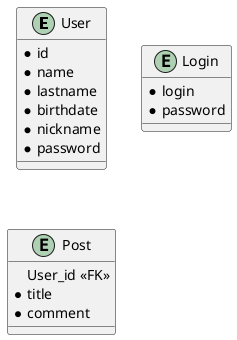 @startuml diagrama de classe

entity User {
    *id
    *name
    *lastname
    *birthdate
    *nickname
    *password
}

entity Login {
    *login
    *password
}

entity Post {
    User_id <<FK>>
    *title
    *comment
}

@enduml